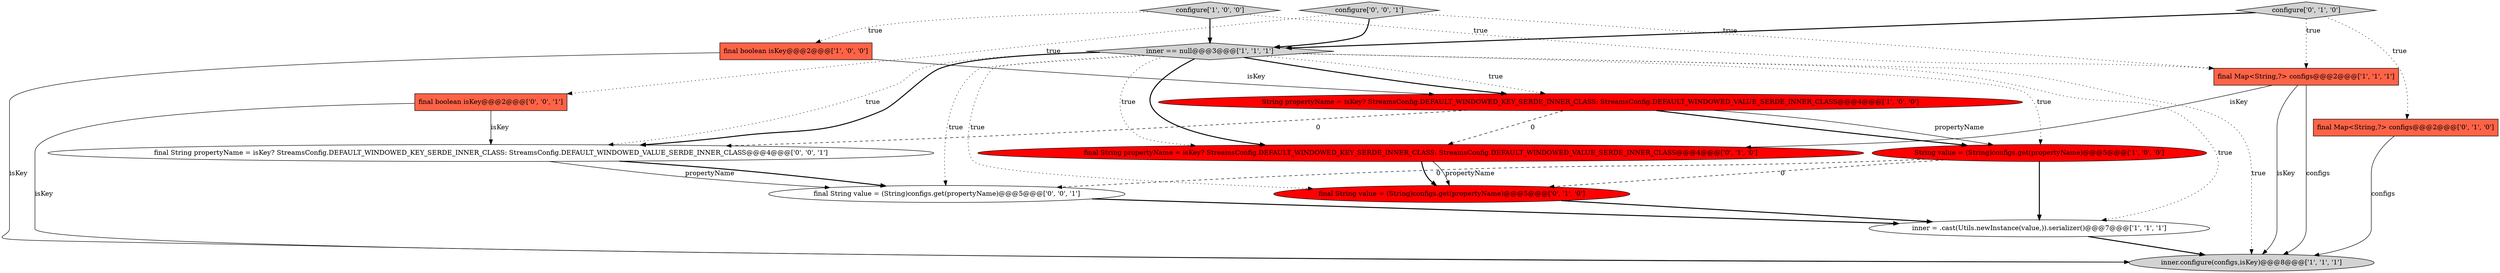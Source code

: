 digraph {
0 [style = filled, label = "String value = (String)configs.get(propertyName)@@@5@@@['1', '0', '0']", fillcolor = red, shape = ellipse image = "AAA1AAABBB1BBB"];
1 [style = filled, label = "inner = .cast(Utils.newInstance(value,)).serializer()@@@7@@@['1', '1', '1']", fillcolor = white, shape = ellipse image = "AAA0AAABBB1BBB"];
13 [style = filled, label = "final String propertyName = isKey? StreamsConfig.DEFAULT_WINDOWED_KEY_SERDE_INNER_CLASS: StreamsConfig.DEFAULT_WINDOWED_VALUE_SERDE_INNER_CLASS@@@4@@@['0', '0', '1']", fillcolor = white, shape = ellipse image = "AAA0AAABBB3BBB"];
15 [style = filled, label = "final boolean isKey@@@2@@@['0', '0', '1']", fillcolor = tomato, shape = box image = "AAA0AAABBB3BBB"];
2 [style = filled, label = "configure['1', '0', '0']", fillcolor = lightgray, shape = diamond image = "AAA0AAABBB1BBB"];
5 [style = filled, label = "inner.configure(configs,isKey)@@@8@@@['1', '1', '1']", fillcolor = lightgray, shape = ellipse image = "AAA0AAABBB1BBB"];
12 [style = filled, label = "configure['0', '0', '1']", fillcolor = lightgray, shape = diamond image = "AAA0AAABBB3BBB"];
9 [style = filled, label = "final Map<String,?> configs@@@2@@@['0', '1', '0']", fillcolor = tomato, shape = box image = "AAA0AAABBB2BBB"];
8 [style = filled, label = "final String propertyName = isKey? StreamsConfig.DEFAULT_WINDOWED_KEY_SERDE_INNER_CLASS: StreamsConfig.DEFAULT_WINDOWED_VALUE_SERDE_INNER_CLASS@@@4@@@['0', '1', '0']", fillcolor = red, shape = ellipse image = "AAA1AAABBB2BBB"];
10 [style = filled, label = "final String value = (String)configs.get(propertyName)@@@5@@@['0', '1', '0']", fillcolor = red, shape = ellipse image = "AAA1AAABBB2BBB"];
3 [style = filled, label = "String propertyName = isKey? StreamsConfig.DEFAULT_WINDOWED_KEY_SERDE_INNER_CLASS: StreamsConfig.DEFAULT_WINDOWED_VALUE_SERDE_INNER_CLASS@@@4@@@['1', '0', '0']", fillcolor = red, shape = ellipse image = "AAA1AAABBB1BBB"];
6 [style = filled, label = "inner == null@@@3@@@['1', '1', '1']", fillcolor = lightgray, shape = diamond image = "AAA0AAABBB1BBB"];
14 [style = filled, label = "final String value = (String)configs.get(propertyName)@@@5@@@['0', '0', '1']", fillcolor = white, shape = ellipse image = "AAA0AAABBB3BBB"];
4 [style = filled, label = "final boolean isKey@@@2@@@['1', '0', '0']", fillcolor = tomato, shape = box image = "AAA0AAABBB1BBB"];
11 [style = filled, label = "configure['0', '1', '0']", fillcolor = lightgray, shape = diamond image = "AAA0AAABBB2BBB"];
7 [style = filled, label = "final Map<String,?> configs@@@2@@@['1', '1', '1']", fillcolor = tomato, shape = box image = "AAA0AAABBB1BBB"];
1->5 [style = bold, label=""];
11->7 [style = dotted, label="true"];
6->3 [style = bold, label=""];
8->10 [style = bold, label=""];
7->5 [style = solid, label="isKey"];
2->6 [style = bold, label=""];
6->13 [style = dotted, label="true"];
11->6 [style = bold, label=""];
7->8 [style = solid, label="isKey"];
6->1 [style = dotted, label="true"];
12->15 [style = dotted, label="true"];
11->9 [style = dotted, label="true"];
15->5 [style = solid, label="isKey"];
3->13 [style = dashed, label="0"];
12->6 [style = bold, label=""];
0->10 [style = dashed, label="0"];
3->0 [style = bold, label=""];
14->1 [style = bold, label=""];
15->13 [style = solid, label="isKey"];
6->10 [style = dotted, label="true"];
0->14 [style = dashed, label="0"];
4->5 [style = solid, label="isKey"];
6->14 [style = dotted, label="true"];
8->10 [style = solid, label="propertyName"];
7->5 [style = solid, label="configs"];
6->8 [style = dotted, label="true"];
0->1 [style = bold, label=""];
2->7 [style = dotted, label="true"];
6->13 [style = bold, label=""];
2->4 [style = dotted, label="true"];
6->8 [style = bold, label=""];
4->3 [style = solid, label="isKey"];
3->0 [style = solid, label="propertyName"];
3->8 [style = dashed, label="0"];
6->0 [style = dotted, label="true"];
9->5 [style = solid, label="configs"];
6->3 [style = dotted, label="true"];
13->14 [style = solid, label="propertyName"];
12->7 [style = dotted, label="true"];
10->1 [style = bold, label=""];
13->14 [style = bold, label=""];
6->5 [style = dotted, label="true"];
}

